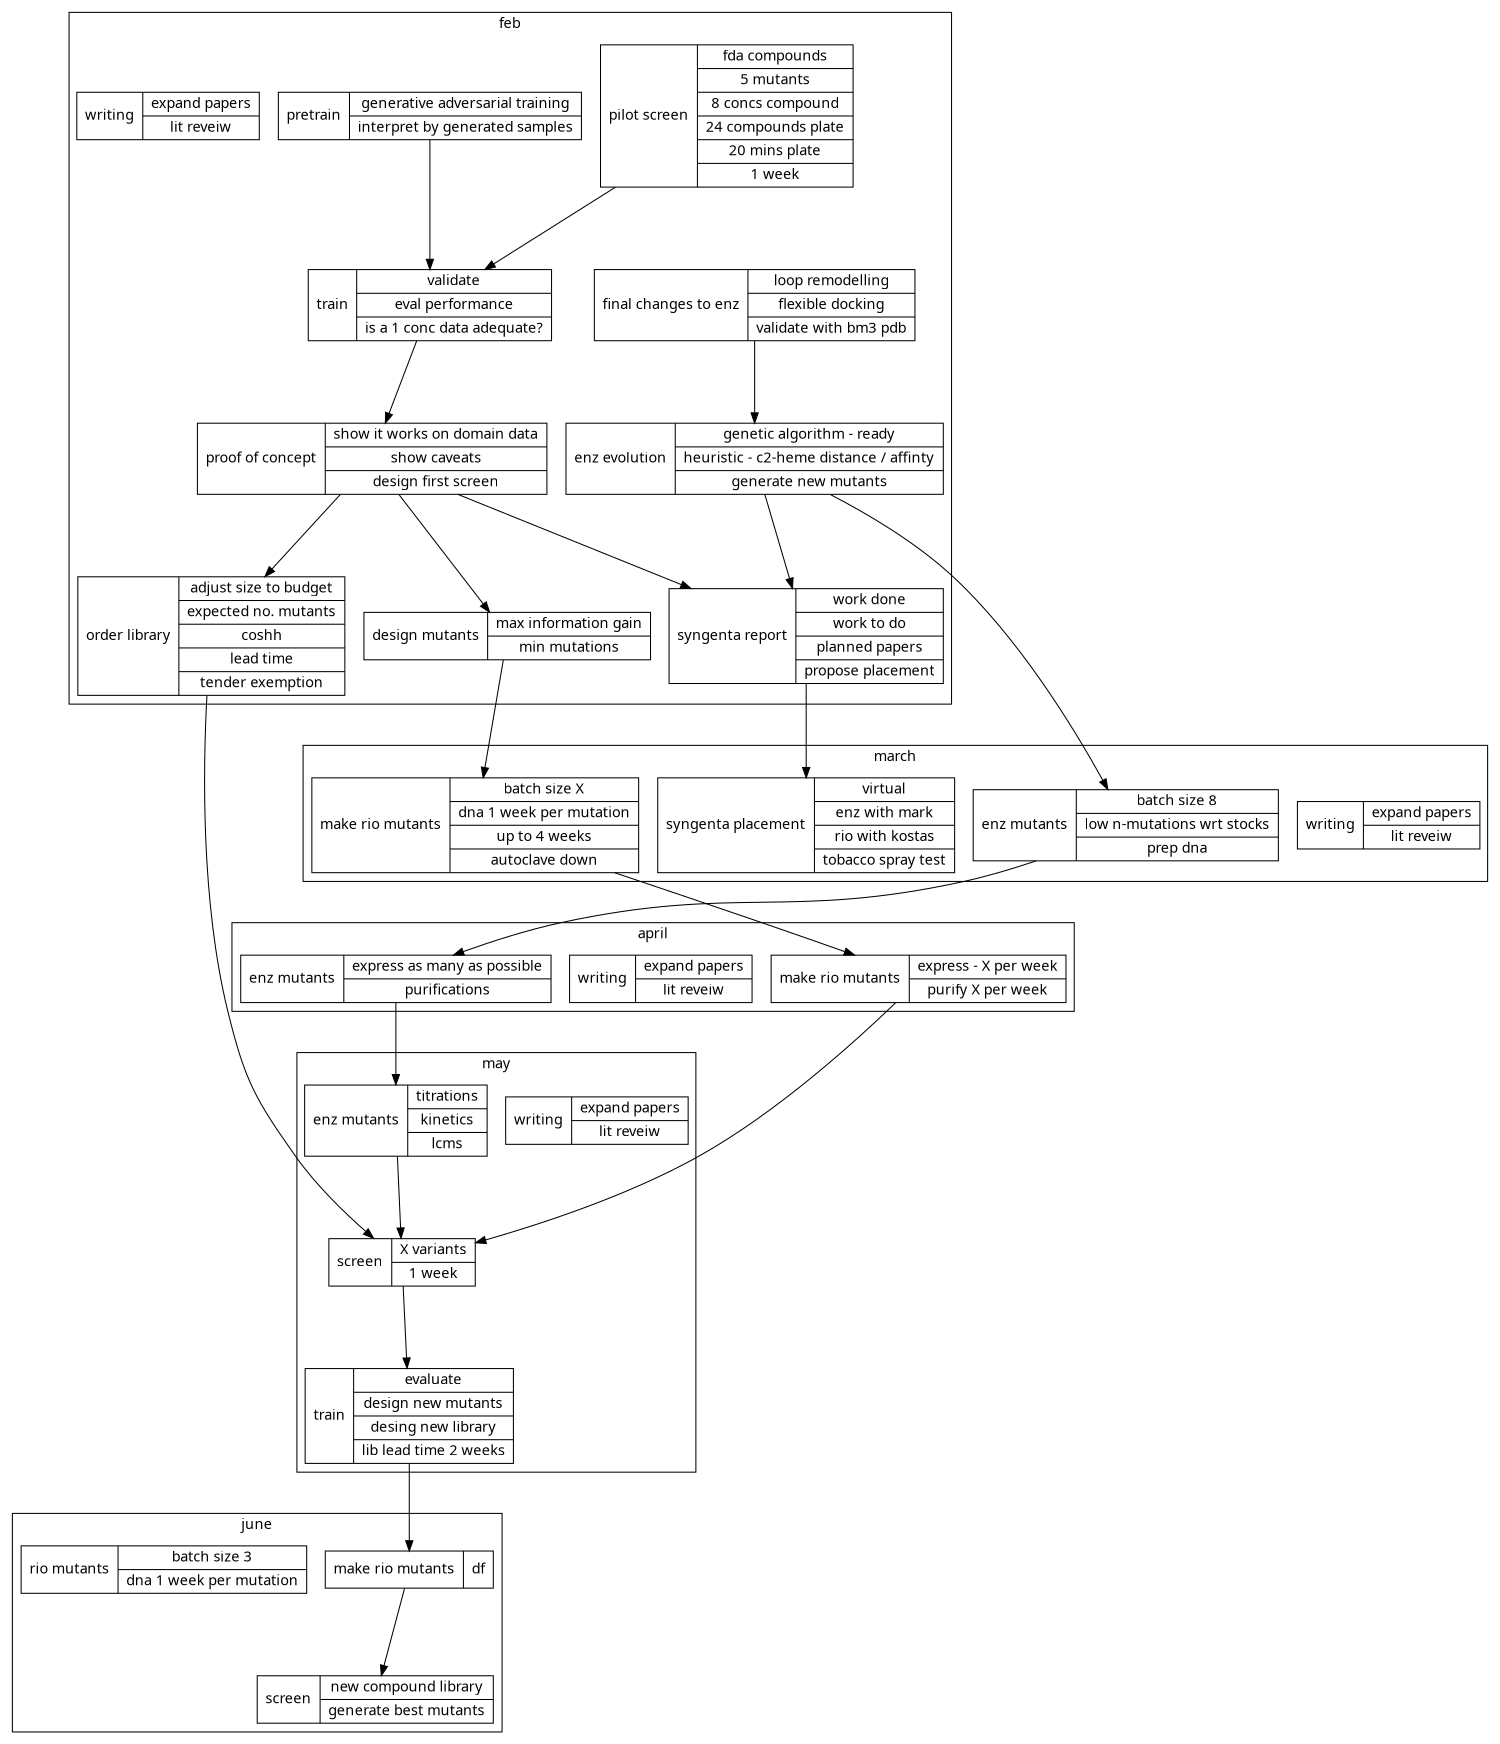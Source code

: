 
digraph gannt{
	node[shape=box fontname = "Noto Sans"]
	graph[dpi=100]
	size="10,30"
	ranksep=1.1

	subgraph cluster_{graph [rank = same]
		label = feb
		fontname = "Noto Sans"

		"pilot screen" [shape = record
			label = "pilot screen | {fda compounds | 5 mutants |8 concs  compound | 24 compounds  plate |  20 mins  plate | 1 week}"]
		"enz evolution run" [shape = record
			label = "enz evolution | {genetic algorithm - ready | heuristic - c2-heme distance / affinty | generate new mutants}"]
		"final changes to enz" [shape = record
			label = "final changes to enz | {loop remodelling | flexible docking | validate with bm3 pdb}"]
		pretrain [shape = record
			label = "pretrain | {generative adversarial training | interpret by generated samples}"]
		train1 [shape = record
			label = "train | {validate | eval performance | is a 1 conc data adequate?}"]
		"proof of concept" [shape = record
			label = "proof of concept | {show it works on domain data | show caveats | design first screen}"]
		"order library" [shape = record
			label = "order library | {adjust size to budget | expected no. mutants | coshh | lead time | tender exemption}"]
	"syngenta report" [shape = record
		label = "syngenta report | { work done | work to do | planned papers | propose placement}"]
		writing1 [shape = record
			label = "writing | {expand papers | lit reveiw}"]
		designmutants1 [shape = record
			label = "design mutants | {max information gain| min mutations}"]
		

			"pilot screen" -> train1 -> "proof of concept" -> "order library"
			"proof of concept" -> designmutants1
			"proof of concept" -> "syngenta report"
			pretrain -> train1
			"final changes to enz" -> "enz evolution run" 
		}

	subgraph cluster_march{graph [rank = same]
		label = march 
		fontname = "Noto Sans"
		writing2[shape = record
			label = "writing | {expand papers | lit reveiw}"]

		makeenz1 [shape = record
			label = "enz mutants | {batch size 8 | low n-mutations wrt stocks | prep dna}"]
		makerio1 [shape = record
			label = "make rio mutants |{ batch size X | dna  1 week per mutation | up to 4 weeks | autoclave down}"]
		"syngenta virtual placement" [shape = record
			label = "syngenta placement |{ virtual | enz with mark | rio with kostas | tobacco spray test}  "]
		}

		"order library" -> screen1
		designmutants1 -> makerio1
		"syngenta report" -> "syngenta virtual placement"
		"enz evolution run" -> "syngenta report"

	subgraph cluster_april{graph [rank = same]
		label = april
		fontname = "Noto Sans"
		makeenz2 [shape = record
			label = "enz mutants | {express as many as possible | purifications}"]
		writing3[shape = record
			label = "writing | {expand papers | lit reveiw}"]
		makerio2 [shape = record
			label = "make rio mutants |{ express - X per week | purify X per week} "]

		}


	subgraph cluster_may{graph [rank = same]
		label = may
		fontname = "Noto Sans"
		screen1 [shape = record
			label = "screen | {X variants | 1 week}"]
		writing4 [shape = record
			label = "writing | {expand papers | lit reveiw}"]
		makeenz3 [shape = record
			label = "enz mutants | {titrations | kinetics | lcms}"]
		train2 [shape = record
			label = "train | {evaluate | design new mutants | desing new library |lib lead time 2 weeks}"]
		}


	subgraph cluster_june{graph [rank = same]
		label = june
		fontname = "Noto Sans"
		makerio3 [shape = record
			label = "make rio mutants | df"]
		screen2 [shape = record
			label = "screen | {new compound library | generate best mutants}"]
		makerio4 [shape = record
			label = "rio mutants |{ batch size 3 | dna  1 week per mutation} "]
		}

		makeenz2 -> makeenz3 -> screen1
		train2 -> makerio3 -> screen2
		"enz evolution run" -> makeenz1 -> makeenz2
		makerio2 -> screen1 -> train2
		makerio1 -> makerio2

	subgraph cluster_july{graph [rank = same]
		label = july
		}


	subgraph cluster_august{graph [rank = same]
		label = august
		}

	subgraph cluster_september{graph [rank = same]
		label = september
		}


	subgraph cluster_enz{
		label=enz
		}

	}
